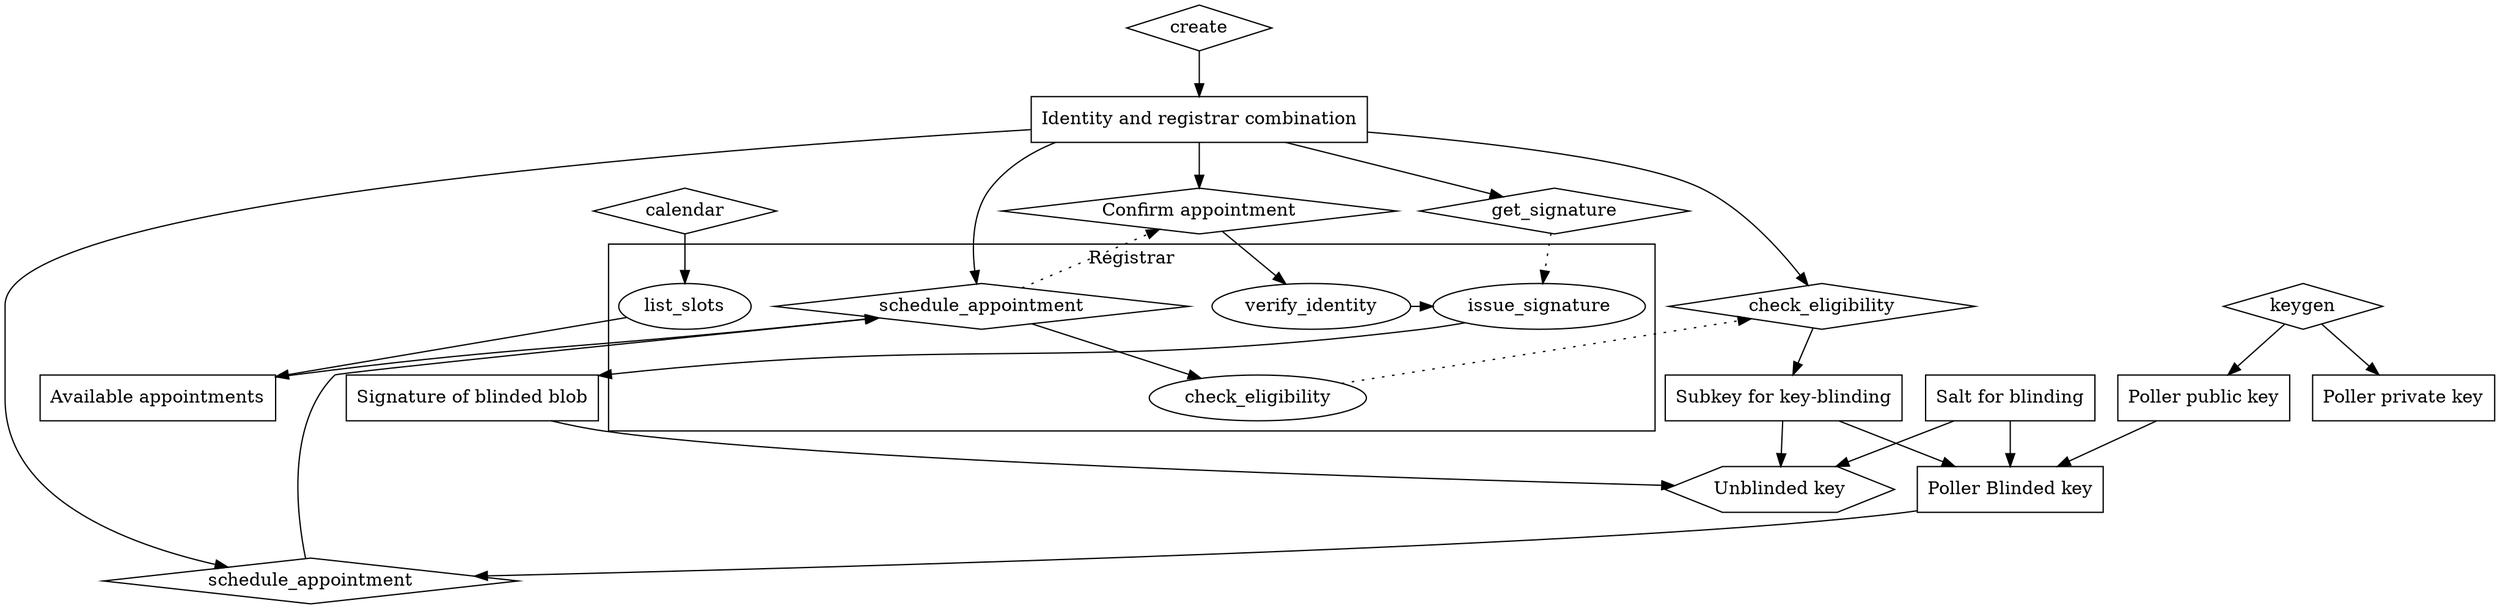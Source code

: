 // Registrar process
digraph {
  subgraph cluster_Registrar {
    label="Registrar"
    r_list_slots [label="list_slots"]
    r_schedule_appointment [label="schedule_appointment"]
    r_verify_identity [label="verify_identity"]
    r_check_eligibility [label="check_eligibility"]
    r_issue_signature [label="issue_signature"]
    r_verify_identity -> r_issue_signature [constraint="false"]
  }

  // Step 1
  create [shape="diamond"]
  Identity [label="Identity and registrar combination" shape="box"]

  create -> Identity

  keygen [shape="diamond"]
  Public [label="Poller public key" shape="box"]
  Private [label="Poller private key" shape="box"]

  keygen -> Public
  keygen -> Private

  calendar [shape="diamond"]
  Appointments [label="Available appointments" shape="box"]
  calendar -> r_list_slots -> Appointments

  Appointments -> r_schedule_appointment
  Identity -> r_schedule_appointment
  r_schedule_appointment [shape="diamond"]
  r_schedule_appointment -> r_check_eligibility // [label="Request acknowledgement of eligibility"]

  CheckEligibility [label="check_eligibility" shape="diamond"]
  r_check_eligibility -> CheckEligibility [style="dotted"]
  Identity -> CheckEligibility -> Subkey

  Subkey [label="Subkey for key-blinding" shape="box"]
  Salt [label="Salt for blinding" shape="box"]

  Blinded [label="Poller Blinded key" shape="box"]
  Subkey -> Blinded
  Salt -> Blinded
  Public -> Blinded

  schedule_appointment [shape="diamond"]
  Identity -> schedule_appointment
  Blinded  -> schedule_appointment -> r_schedule_appointment
  r_schedule_appointment -> Confirmation [style=dotted]
  Identity -> Confirmation
  Confirmation [label="Confirm appointment" shape="diamond"]

  // Step 2
  Confirmation -> r_verify_identity
  Identity -> get_signature
  get_signature [shape="diamond"]
  get_signature -> r_issue_signature [style=dotted]
  r_issue_signature -> SignedBlinded
  SignedBlinded [label="Signature of blinded blob" shape="box"]

  Salt -> Unblinded
  Subkey -> Unblinded
  SignedBlinded -> Unblinded

  Unblinded [shape="hexagon" label="Unblinded key"]
}
